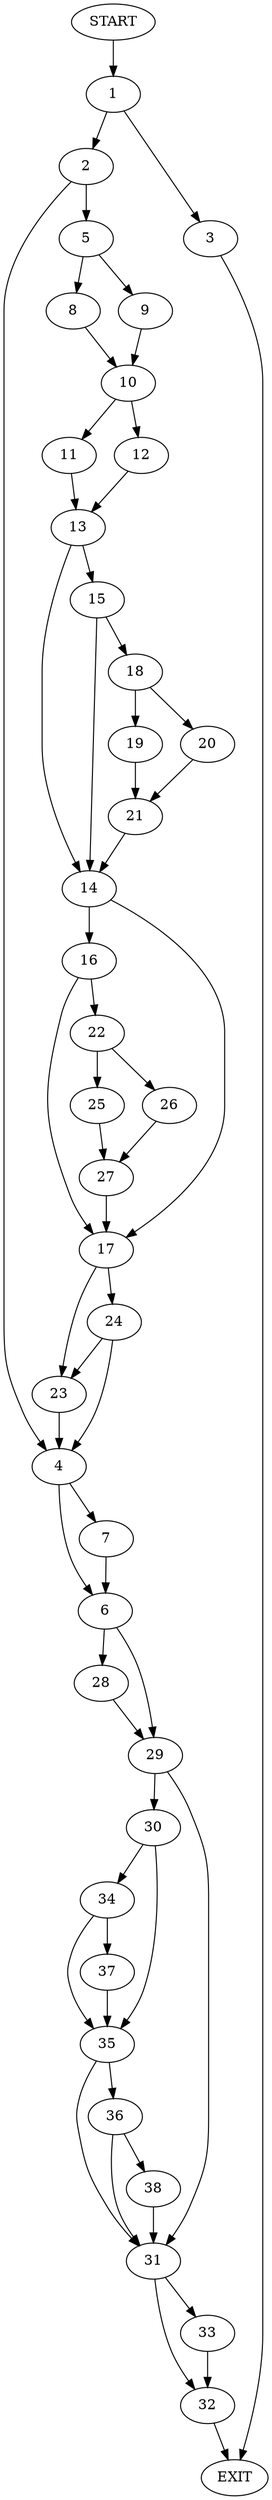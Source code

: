 digraph {
0 [label="START"]
39 [label="EXIT"]
0 -> 1
1 -> 2
1 -> 3
3 -> 39
2 -> 4
2 -> 5
4 -> 6
4 -> 7
5 -> 8
5 -> 9
8 -> 10
9 -> 10
10 -> 11
10 -> 12
12 -> 13
11 -> 13
13 -> 14
13 -> 15
14 -> 16
14 -> 17
15 -> 18
15 -> 14
18 -> 19
18 -> 20
20 -> 21
19 -> 21
21 -> 14
16 -> 22
16 -> 17
17 -> 23
17 -> 24
22 -> 25
22 -> 26
26 -> 27
25 -> 27
27 -> 17
24 -> 23
24 -> 4
23 -> 4
6 -> 28
6 -> 29
7 -> 6
28 -> 29
29 -> 30
29 -> 31
31 -> 32
31 -> 33
30 -> 34
30 -> 35
35 -> 36
35 -> 31
34 -> 35
34 -> 37
37 -> 35
36 -> 38
36 -> 31
38 -> 31
32 -> 39
33 -> 32
}
